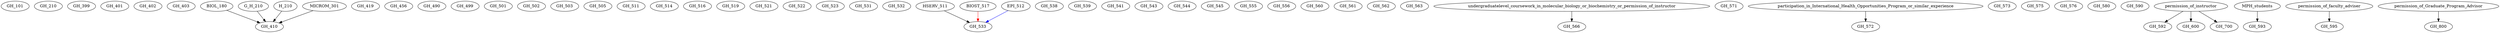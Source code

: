 digraph G {
    GH_101;
    GH_210;
    GH_399;
    GH_401;
    GH_402;
    GH_403;
    edge [color=black];
    BIOL_180 -> GH_410;
    G_H_210 -> GH_410;
    H_210 -> GH_410;
    MICROM_301 -> GH_410;
    GH_419;
    GH_456;
    GH_490;
    GH_499;
    GH_501;
    GH_502;
    GH_503;
    GH_505;
    GH_511;
    GH_514;
    GH_516;
    GH_519;
    GH_521;
    GH_522;
    GH_523;
    GH_531;
    GH_532;
    edge [color=black];
    HSERV_511 -> GH_533;
    edge [color=red];
    BIOST_517 -> GH_533;
    edge [color=blue];
    EPI_512 -> GH_533;
    GH_538;
    GH_539;
    GH_541;
    GH_543;
    GH_544;
    GH_545;
    GH_555;
    GH_556;
    GH_560;
    GH_561;
    GH_562;
    GH_563;
    edge [color=black];
    undergraduatelevel_coursework_in_molecular_biology_or_biochemistry_or_permission_of_instructor -> GH_566;
    GH_571;
    edge [color=black];
    participation_in_International_Health_Opportunities_Program_or_similar_experience -> GH_572;
    GH_573;
    GH_575;
    GH_576;
    GH_580;
    GH_590;
    edge [color=black];
    permission_of_instructor -> GH_592;
    edge [color=black];
    MPH_students -> GH_593;
    edge [color=black];
    permission_of_faculty_adviser -> GH_595;
    edge [color=black];
    permission_of_instructor -> GH_600;
    edge [color=black];
    permission_of_instructor -> GH_700;
    edge [color=black];
    permission_of_Graduate_Program_Advisor -> GH_800;
}
